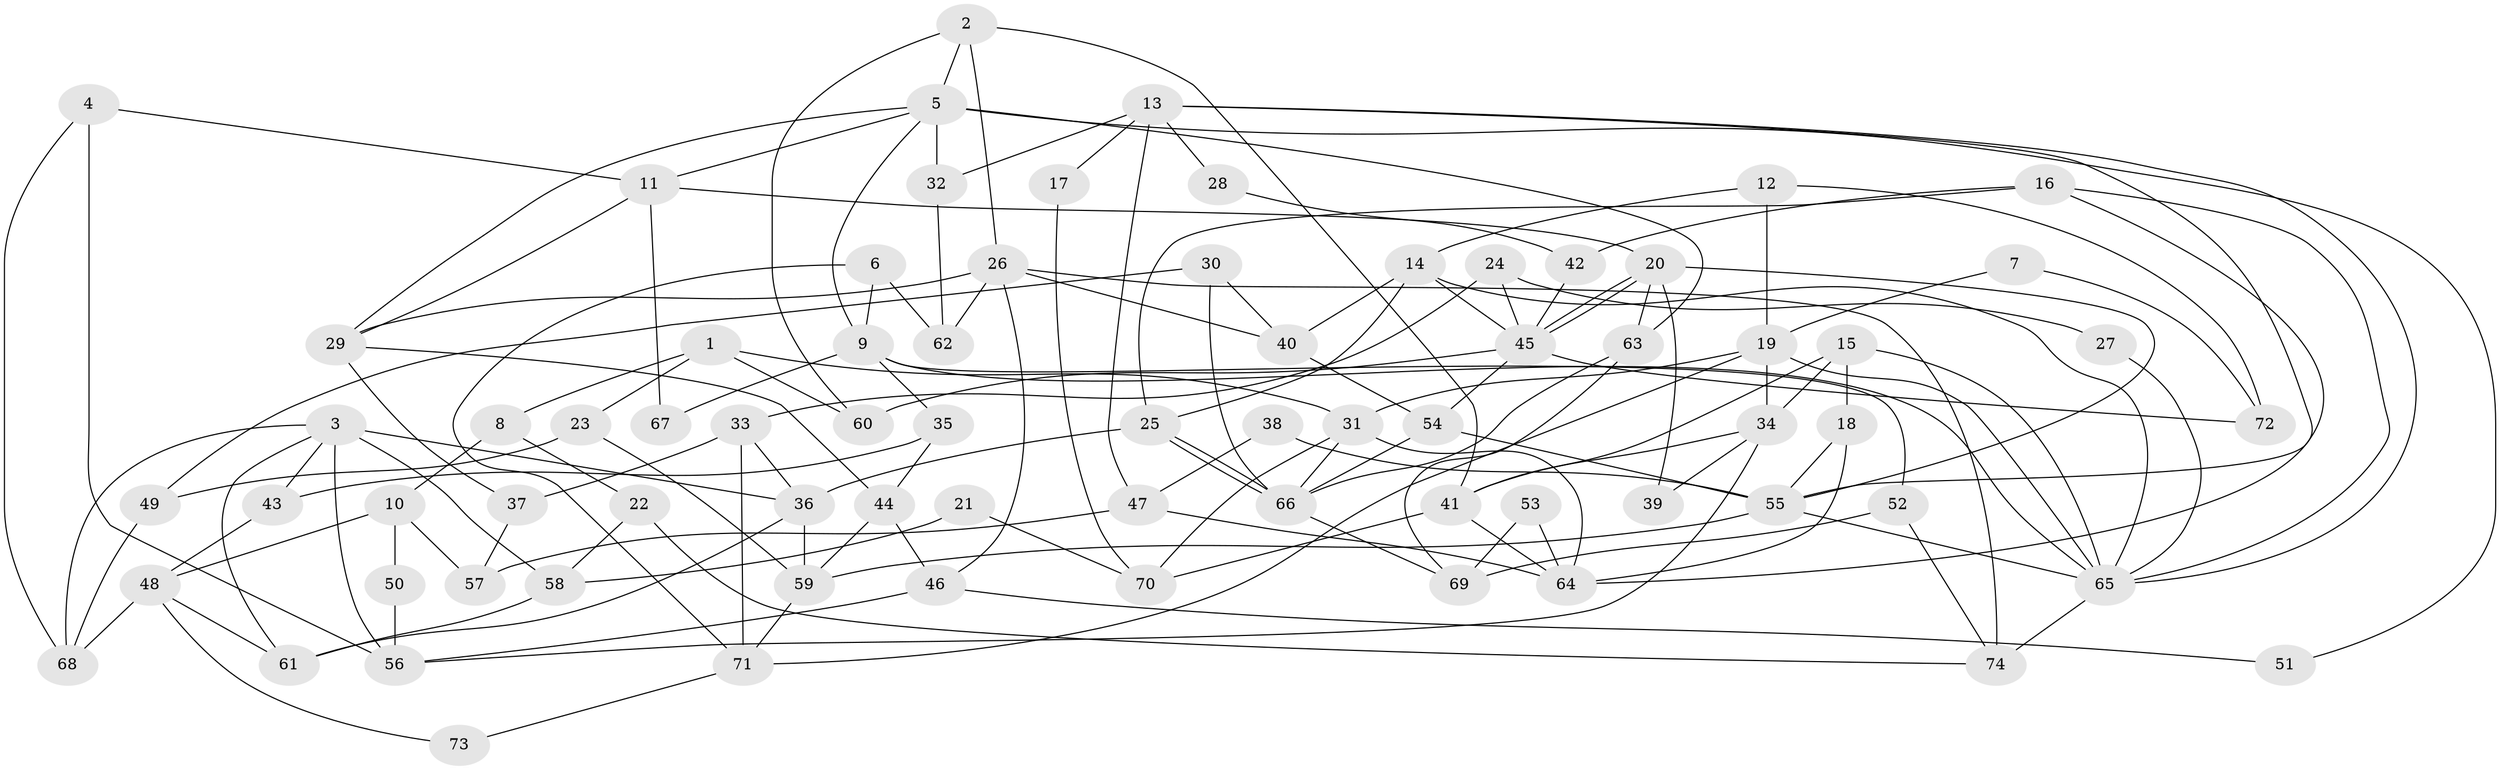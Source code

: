 // Generated by graph-tools (version 1.1) at 2025/01/03/09/25 03:01:58]
// undirected, 74 vertices, 148 edges
graph export_dot {
graph [start="1"]
  node [color=gray90,style=filled];
  1;
  2;
  3;
  4;
  5;
  6;
  7;
  8;
  9;
  10;
  11;
  12;
  13;
  14;
  15;
  16;
  17;
  18;
  19;
  20;
  21;
  22;
  23;
  24;
  25;
  26;
  27;
  28;
  29;
  30;
  31;
  32;
  33;
  34;
  35;
  36;
  37;
  38;
  39;
  40;
  41;
  42;
  43;
  44;
  45;
  46;
  47;
  48;
  49;
  50;
  51;
  52;
  53;
  54;
  55;
  56;
  57;
  58;
  59;
  60;
  61;
  62;
  63;
  64;
  65;
  66;
  67;
  68;
  69;
  70;
  71;
  72;
  73;
  74;
  1 -- 8;
  1 -- 60;
  1 -- 23;
  1 -- 31;
  2 -- 26;
  2 -- 41;
  2 -- 5;
  2 -- 60;
  3 -- 36;
  3 -- 56;
  3 -- 43;
  3 -- 58;
  3 -- 61;
  3 -- 68;
  4 -- 11;
  4 -- 68;
  4 -- 56;
  5 -- 63;
  5 -- 9;
  5 -- 11;
  5 -- 29;
  5 -- 32;
  5 -- 51;
  6 -- 62;
  6 -- 9;
  6 -- 71;
  7 -- 72;
  7 -- 19;
  8 -- 10;
  8 -- 22;
  9 -- 65;
  9 -- 35;
  9 -- 52;
  9 -- 67;
  10 -- 48;
  10 -- 57;
  10 -- 50;
  11 -- 20;
  11 -- 29;
  11 -- 67;
  12 -- 14;
  12 -- 19;
  12 -- 72;
  13 -- 55;
  13 -- 65;
  13 -- 17;
  13 -- 28;
  13 -- 32;
  13 -- 47;
  14 -- 65;
  14 -- 45;
  14 -- 25;
  14 -- 40;
  15 -- 34;
  15 -- 41;
  15 -- 18;
  15 -- 65;
  16 -- 65;
  16 -- 25;
  16 -- 42;
  16 -- 64;
  17 -- 70;
  18 -- 64;
  18 -- 55;
  19 -- 31;
  19 -- 71;
  19 -- 34;
  19 -- 65;
  20 -- 55;
  20 -- 45;
  20 -- 45;
  20 -- 39;
  20 -- 63;
  21 -- 58;
  21 -- 70;
  22 -- 74;
  22 -- 58;
  23 -- 49;
  23 -- 59;
  24 -- 33;
  24 -- 45;
  24 -- 27;
  25 -- 66;
  25 -- 66;
  25 -- 36;
  26 -- 40;
  26 -- 29;
  26 -- 46;
  26 -- 62;
  26 -- 74;
  27 -- 65;
  28 -- 42;
  29 -- 37;
  29 -- 44;
  30 -- 40;
  30 -- 66;
  30 -- 49;
  31 -- 66;
  31 -- 64;
  31 -- 70;
  32 -- 62;
  33 -- 36;
  33 -- 71;
  33 -- 37;
  34 -- 56;
  34 -- 39;
  34 -- 41;
  35 -- 44;
  35 -- 43;
  36 -- 59;
  36 -- 61;
  37 -- 57;
  38 -- 47;
  38 -- 55;
  40 -- 54;
  41 -- 64;
  41 -- 70;
  42 -- 45;
  43 -- 48;
  44 -- 59;
  44 -- 46;
  45 -- 54;
  45 -- 60;
  45 -- 72;
  46 -- 51;
  46 -- 56;
  47 -- 64;
  47 -- 57;
  48 -- 61;
  48 -- 68;
  48 -- 73;
  49 -- 68;
  50 -- 56;
  52 -- 74;
  52 -- 69;
  53 -- 64;
  53 -- 69;
  54 -- 66;
  54 -- 55;
  55 -- 65;
  55 -- 59;
  58 -- 61;
  59 -- 71;
  63 -- 66;
  63 -- 69;
  65 -- 74;
  66 -- 69;
  71 -- 73;
}
